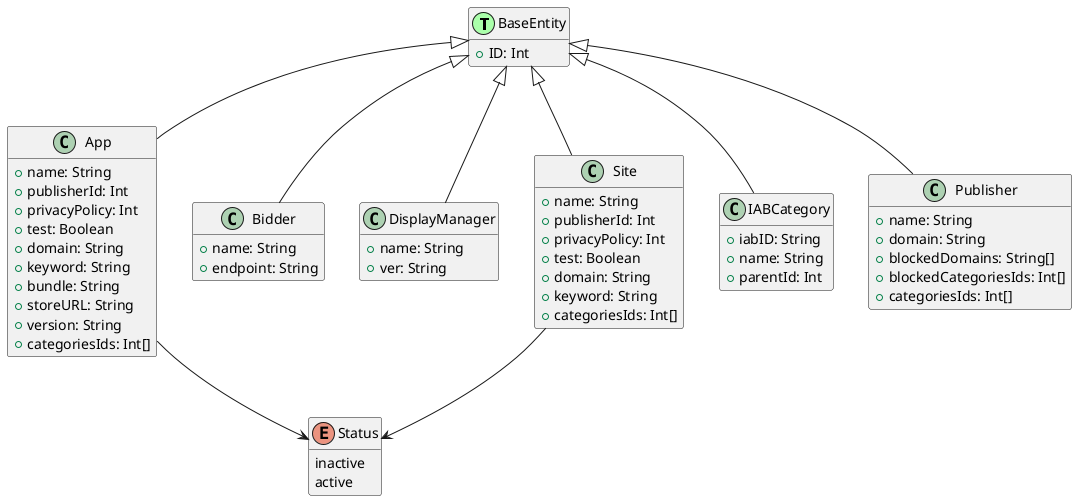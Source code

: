 @startuml

hide methods

class BaseEntity << (T,#AAFFAA)>> {
    +ID: Int
}
class App {
    +name: String
    +publisherId: Int
    +privacyPolicy: Int
    +test: Boolean
    +domain: String
    +keyword: String
    +bundle: String
    +storeURL: String
    +version: String
    +categoriesIds: Int[]
}
class Bidder {
    +name: String
    +endpoint: String
}
class DisplayManager {
    +name: String
    +ver: String
}
class Site {
    +name: String
    +publisherId: Int
    +privacyPolicy: Int
    +test: Boolean
    +domain: String
    +keyword: String
    +categoriesIds: Int[]
}
class IABCategory {
    +iabID: String
    +name: String
    +parentId: Int
}
class Publisher {
    +name: String
    +domain: String
    +blockedDomains: String[]
    +blockedCategoriesIds: Int[]
    +categoriesIds: Int[]
}

enum Status {
    inactive
    active
}

BaseEntity <|-- App
BaseEntity <|-- Bidder
BaseEntity <|-- DisplayManager
BaseEntity <|-- IABCategory
BaseEntity <|-- Publisher
BaseEntity <|-- Site

Site --> Status
App --> Status

@enduml
